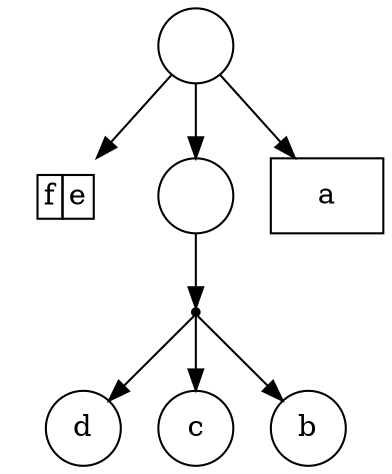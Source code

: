 digraph G {
	margin="0"
	root[shape=circle, label=""];
	front[shape=plaintext, label=<<table BORDER="0" CELLBORDER="1" CELLSPACING="0">
          <tr><td>f</td><td>e</td></tr></table>>];
	mid[shape=circle, label=""];
	rear[shape=box, label="a"];
	root->front;
	root->mid;
	root->rear;
	{rank=same front->mid->rear[style=invis]}

	br3[shape=point, label="branch-3"];
	d[shape=circle];
	c[shape=circle];
	b[shape=circle];
	mid->br3;
	br3->d;
	br3->c;
	br3->b;
	{rank=same d->c->b[style=invis]}
}
